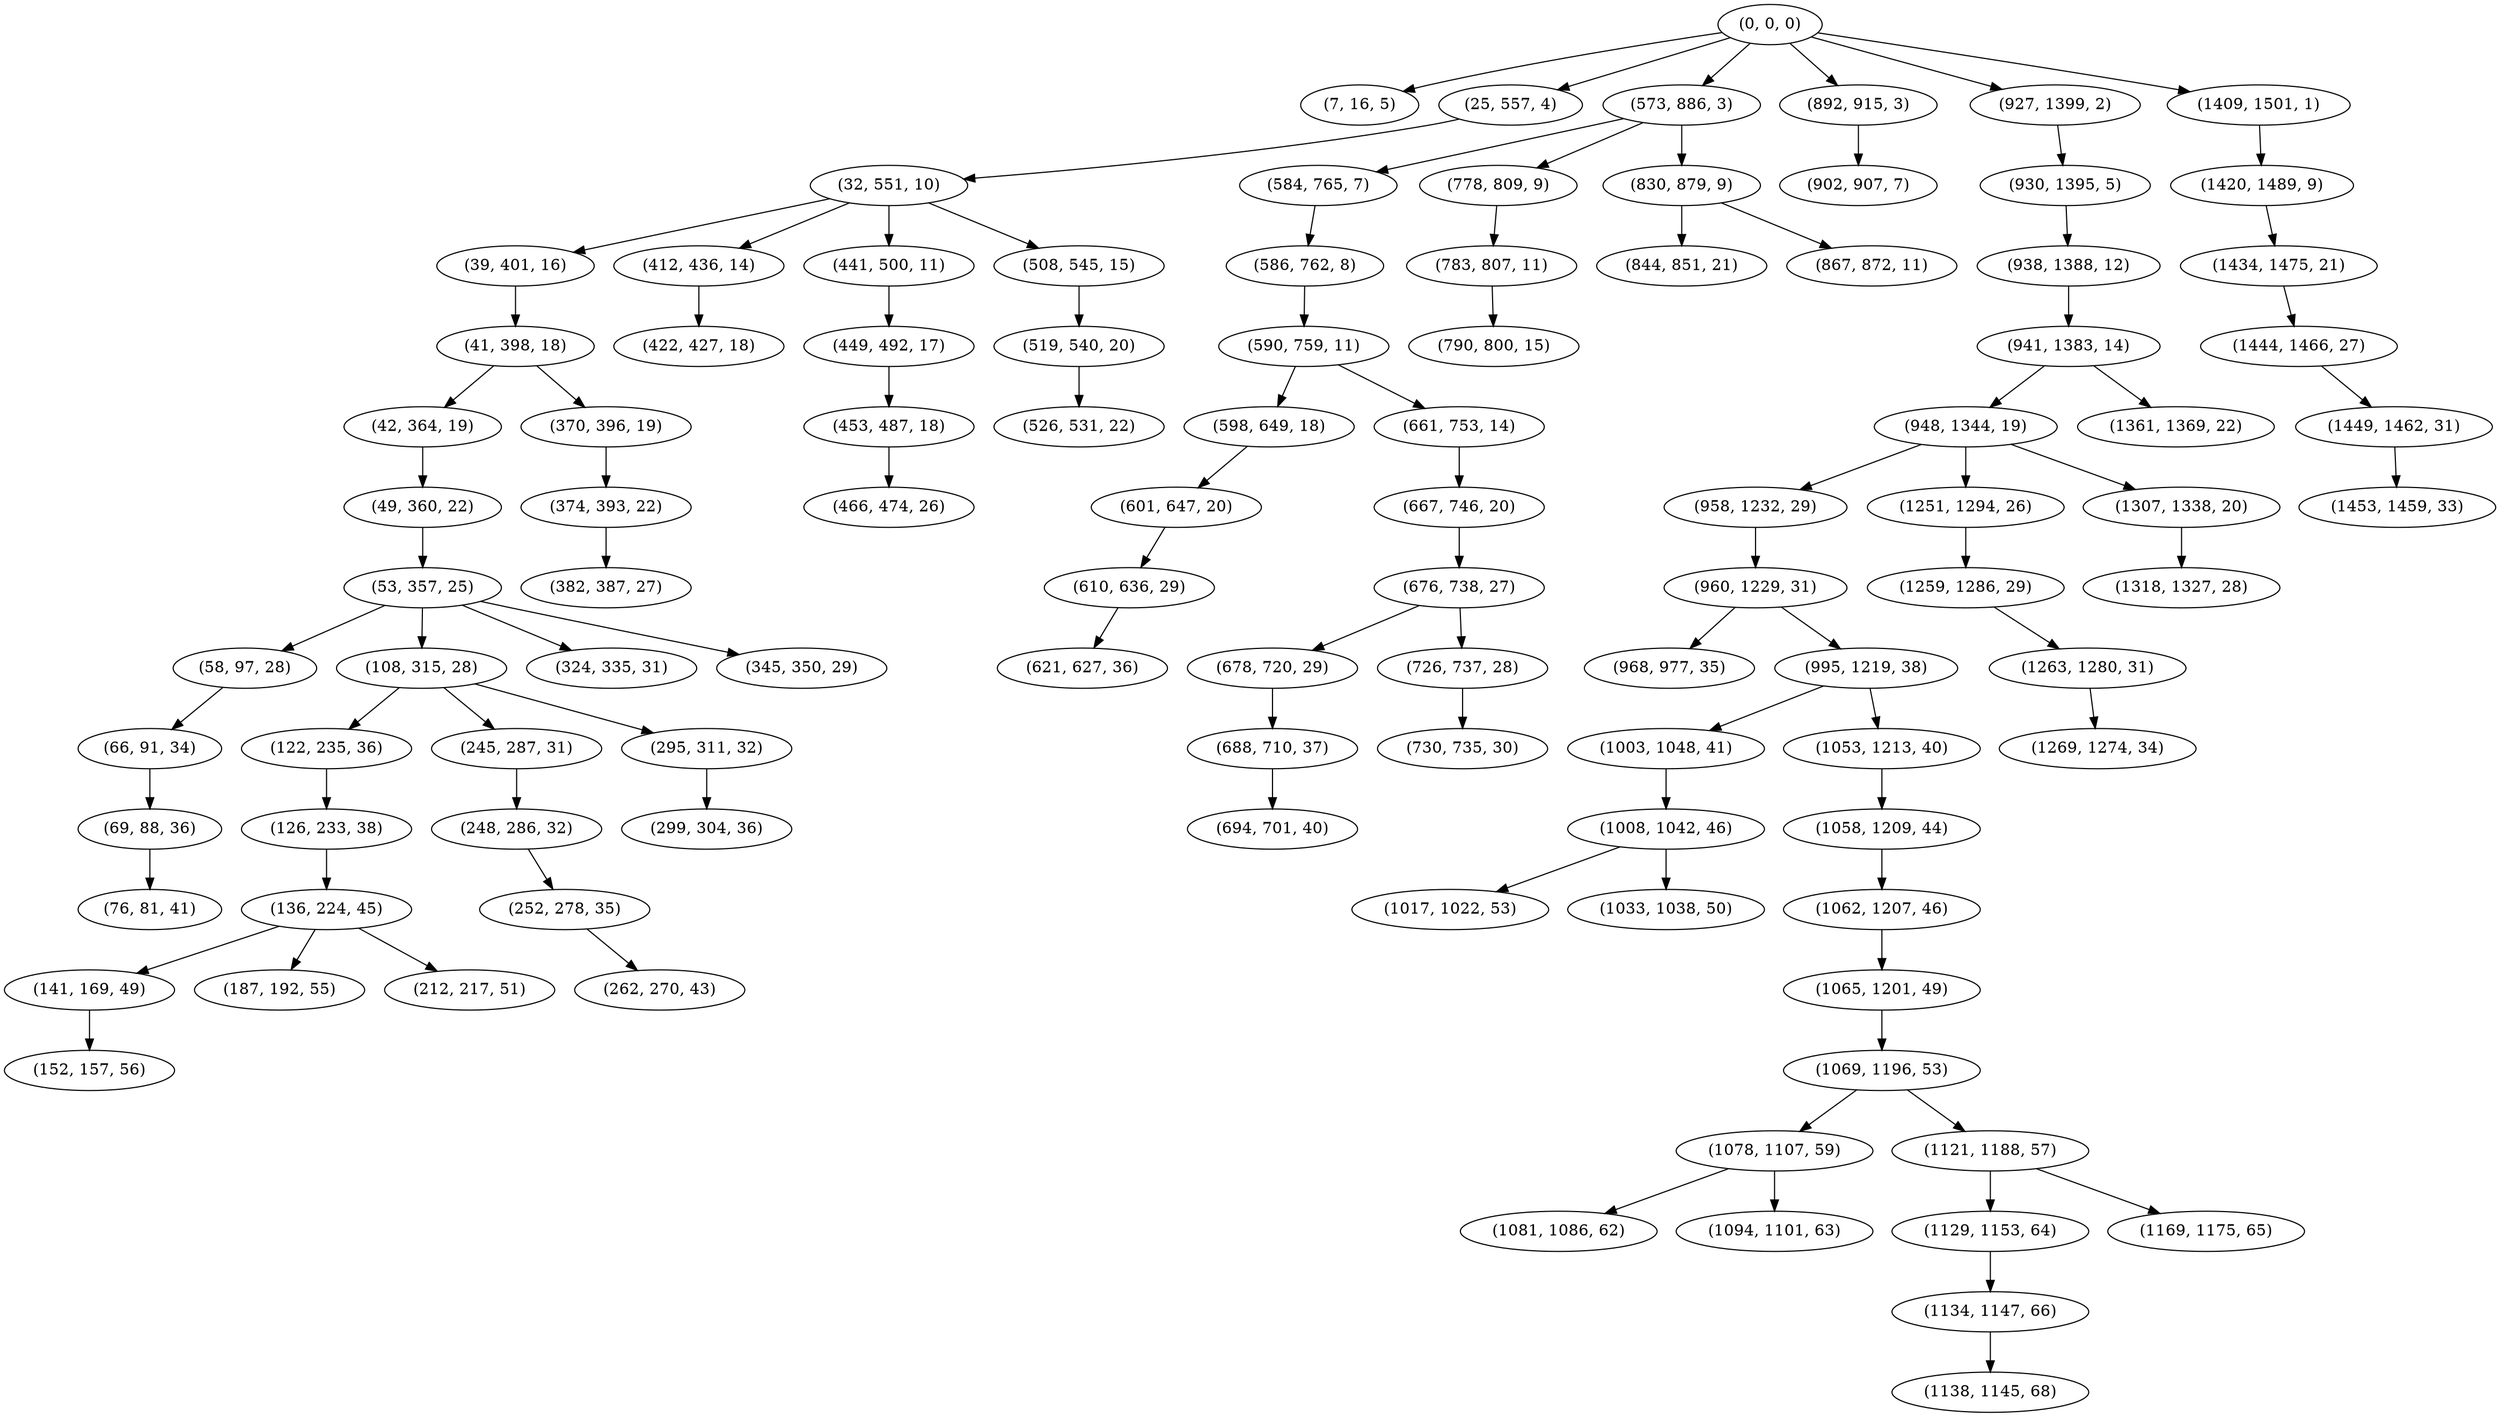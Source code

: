 digraph tree {
    "(0, 0, 0)";
    "(7, 16, 5)";
    "(25, 557, 4)";
    "(32, 551, 10)";
    "(39, 401, 16)";
    "(41, 398, 18)";
    "(42, 364, 19)";
    "(49, 360, 22)";
    "(53, 357, 25)";
    "(58, 97, 28)";
    "(66, 91, 34)";
    "(69, 88, 36)";
    "(76, 81, 41)";
    "(108, 315, 28)";
    "(122, 235, 36)";
    "(126, 233, 38)";
    "(136, 224, 45)";
    "(141, 169, 49)";
    "(152, 157, 56)";
    "(187, 192, 55)";
    "(212, 217, 51)";
    "(245, 287, 31)";
    "(248, 286, 32)";
    "(252, 278, 35)";
    "(262, 270, 43)";
    "(295, 311, 32)";
    "(299, 304, 36)";
    "(324, 335, 31)";
    "(345, 350, 29)";
    "(370, 396, 19)";
    "(374, 393, 22)";
    "(382, 387, 27)";
    "(412, 436, 14)";
    "(422, 427, 18)";
    "(441, 500, 11)";
    "(449, 492, 17)";
    "(453, 487, 18)";
    "(466, 474, 26)";
    "(508, 545, 15)";
    "(519, 540, 20)";
    "(526, 531, 22)";
    "(573, 886, 3)";
    "(584, 765, 7)";
    "(586, 762, 8)";
    "(590, 759, 11)";
    "(598, 649, 18)";
    "(601, 647, 20)";
    "(610, 636, 29)";
    "(621, 627, 36)";
    "(661, 753, 14)";
    "(667, 746, 20)";
    "(676, 738, 27)";
    "(678, 720, 29)";
    "(688, 710, 37)";
    "(694, 701, 40)";
    "(726, 737, 28)";
    "(730, 735, 30)";
    "(778, 809, 9)";
    "(783, 807, 11)";
    "(790, 800, 15)";
    "(830, 879, 9)";
    "(844, 851, 21)";
    "(867, 872, 11)";
    "(892, 915, 3)";
    "(902, 907, 7)";
    "(927, 1399, 2)";
    "(930, 1395, 5)";
    "(938, 1388, 12)";
    "(941, 1383, 14)";
    "(948, 1344, 19)";
    "(958, 1232, 29)";
    "(960, 1229, 31)";
    "(968, 977, 35)";
    "(995, 1219, 38)";
    "(1003, 1048, 41)";
    "(1008, 1042, 46)";
    "(1017, 1022, 53)";
    "(1033, 1038, 50)";
    "(1053, 1213, 40)";
    "(1058, 1209, 44)";
    "(1062, 1207, 46)";
    "(1065, 1201, 49)";
    "(1069, 1196, 53)";
    "(1078, 1107, 59)";
    "(1081, 1086, 62)";
    "(1094, 1101, 63)";
    "(1121, 1188, 57)";
    "(1129, 1153, 64)";
    "(1134, 1147, 66)";
    "(1138, 1145, 68)";
    "(1169, 1175, 65)";
    "(1251, 1294, 26)";
    "(1259, 1286, 29)";
    "(1263, 1280, 31)";
    "(1269, 1274, 34)";
    "(1307, 1338, 20)";
    "(1318, 1327, 28)";
    "(1361, 1369, 22)";
    "(1409, 1501, 1)";
    "(1420, 1489, 9)";
    "(1434, 1475, 21)";
    "(1444, 1466, 27)";
    "(1449, 1462, 31)";
    "(1453, 1459, 33)";
    "(0, 0, 0)" -> "(7, 16, 5)";
    "(0, 0, 0)" -> "(25, 557, 4)";
    "(0, 0, 0)" -> "(573, 886, 3)";
    "(0, 0, 0)" -> "(892, 915, 3)";
    "(0, 0, 0)" -> "(927, 1399, 2)";
    "(0, 0, 0)" -> "(1409, 1501, 1)";
    "(25, 557, 4)" -> "(32, 551, 10)";
    "(32, 551, 10)" -> "(39, 401, 16)";
    "(32, 551, 10)" -> "(412, 436, 14)";
    "(32, 551, 10)" -> "(441, 500, 11)";
    "(32, 551, 10)" -> "(508, 545, 15)";
    "(39, 401, 16)" -> "(41, 398, 18)";
    "(41, 398, 18)" -> "(42, 364, 19)";
    "(41, 398, 18)" -> "(370, 396, 19)";
    "(42, 364, 19)" -> "(49, 360, 22)";
    "(49, 360, 22)" -> "(53, 357, 25)";
    "(53, 357, 25)" -> "(58, 97, 28)";
    "(53, 357, 25)" -> "(108, 315, 28)";
    "(53, 357, 25)" -> "(324, 335, 31)";
    "(53, 357, 25)" -> "(345, 350, 29)";
    "(58, 97, 28)" -> "(66, 91, 34)";
    "(66, 91, 34)" -> "(69, 88, 36)";
    "(69, 88, 36)" -> "(76, 81, 41)";
    "(108, 315, 28)" -> "(122, 235, 36)";
    "(108, 315, 28)" -> "(245, 287, 31)";
    "(108, 315, 28)" -> "(295, 311, 32)";
    "(122, 235, 36)" -> "(126, 233, 38)";
    "(126, 233, 38)" -> "(136, 224, 45)";
    "(136, 224, 45)" -> "(141, 169, 49)";
    "(136, 224, 45)" -> "(187, 192, 55)";
    "(136, 224, 45)" -> "(212, 217, 51)";
    "(141, 169, 49)" -> "(152, 157, 56)";
    "(245, 287, 31)" -> "(248, 286, 32)";
    "(248, 286, 32)" -> "(252, 278, 35)";
    "(252, 278, 35)" -> "(262, 270, 43)";
    "(295, 311, 32)" -> "(299, 304, 36)";
    "(370, 396, 19)" -> "(374, 393, 22)";
    "(374, 393, 22)" -> "(382, 387, 27)";
    "(412, 436, 14)" -> "(422, 427, 18)";
    "(441, 500, 11)" -> "(449, 492, 17)";
    "(449, 492, 17)" -> "(453, 487, 18)";
    "(453, 487, 18)" -> "(466, 474, 26)";
    "(508, 545, 15)" -> "(519, 540, 20)";
    "(519, 540, 20)" -> "(526, 531, 22)";
    "(573, 886, 3)" -> "(584, 765, 7)";
    "(573, 886, 3)" -> "(778, 809, 9)";
    "(573, 886, 3)" -> "(830, 879, 9)";
    "(584, 765, 7)" -> "(586, 762, 8)";
    "(586, 762, 8)" -> "(590, 759, 11)";
    "(590, 759, 11)" -> "(598, 649, 18)";
    "(590, 759, 11)" -> "(661, 753, 14)";
    "(598, 649, 18)" -> "(601, 647, 20)";
    "(601, 647, 20)" -> "(610, 636, 29)";
    "(610, 636, 29)" -> "(621, 627, 36)";
    "(661, 753, 14)" -> "(667, 746, 20)";
    "(667, 746, 20)" -> "(676, 738, 27)";
    "(676, 738, 27)" -> "(678, 720, 29)";
    "(676, 738, 27)" -> "(726, 737, 28)";
    "(678, 720, 29)" -> "(688, 710, 37)";
    "(688, 710, 37)" -> "(694, 701, 40)";
    "(726, 737, 28)" -> "(730, 735, 30)";
    "(778, 809, 9)" -> "(783, 807, 11)";
    "(783, 807, 11)" -> "(790, 800, 15)";
    "(830, 879, 9)" -> "(844, 851, 21)";
    "(830, 879, 9)" -> "(867, 872, 11)";
    "(892, 915, 3)" -> "(902, 907, 7)";
    "(927, 1399, 2)" -> "(930, 1395, 5)";
    "(930, 1395, 5)" -> "(938, 1388, 12)";
    "(938, 1388, 12)" -> "(941, 1383, 14)";
    "(941, 1383, 14)" -> "(948, 1344, 19)";
    "(941, 1383, 14)" -> "(1361, 1369, 22)";
    "(948, 1344, 19)" -> "(958, 1232, 29)";
    "(948, 1344, 19)" -> "(1251, 1294, 26)";
    "(948, 1344, 19)" -> "(1307, 1338, 20)";
    "(958, 1232, 29)" -> "(960, 1229, 31)";
    "(960, 1229, 31)" -> "(968, 977, 35)";
    "(960, 1229, 31)" -> "(995, 1219, 38)";
    "(995, 1219, 38)" -> "(1003, 1048, 41)";
    "(995, 1219, 38)" -> "(1053, 1213, 40)";
    "(1003, 1048, 41)" -> "(1008, 1042, 46)";
    "(1008, 1042, 46)" -> "(1017, 1022, 53)";
    "(1008, 1042, 46)" -> "(1033, 1038, 50)";
    "(1053, 1213, 40)" -> "(1058, 1209, 44)";
    "(1058, 1209, 44)" -> "(1062, 1207, 46)";
    "(1062, 1207, 46)" -> "(1065, 1201, 49)";
    "(1065, 1201, 49)" -> "(1069, 1196, 53)";
    "(1069, 1196, 53)" -> "(1078, 1107, 59)";
    "(1069, 1196, 53)" -> "(1121, 1188, 57)";
    "(1078, 1107, 59)" -> "(1081, 1086, 62)";
    "(1078, 1107, 59)" -> "(1094, 1101, 63)";
    "(1121, 1188, 57)" -> "(1129, 1153, 64)";
    "(1121, 1188, 57)" -> "(1169, 1175, 65)";
    "(1129, 1153, 64)" -> "(1134, 1147, 66)";
    "(1134, 1147, 66)" -> "(1138, 1145, 68)";
    "(1251, 1294, 26)" -> "(1259, 1286, 29)";
    "(1259, 1286, 29)" -> "(1263, 1280, 31)";
    "(1263, 1280, 31)" -> "(1269, 1274, 34)";
    "(1307, 1338, 20)" -> "(1318, 1327, 28)";
    "(1409, 1501, 1)" -> "(1420, 1489, 9)";
    "(1420, 1489, 9)" -> "(1434, 1475, 21)";
    "(1434, 1475, 21)" -> "(1444, 1466, 27)";
    "(1444, 1466, 27)" -> "(1449, 1462, 31)";
    "(1449, 1462, 31)" -> "(1453, 1459, 33)";
}
